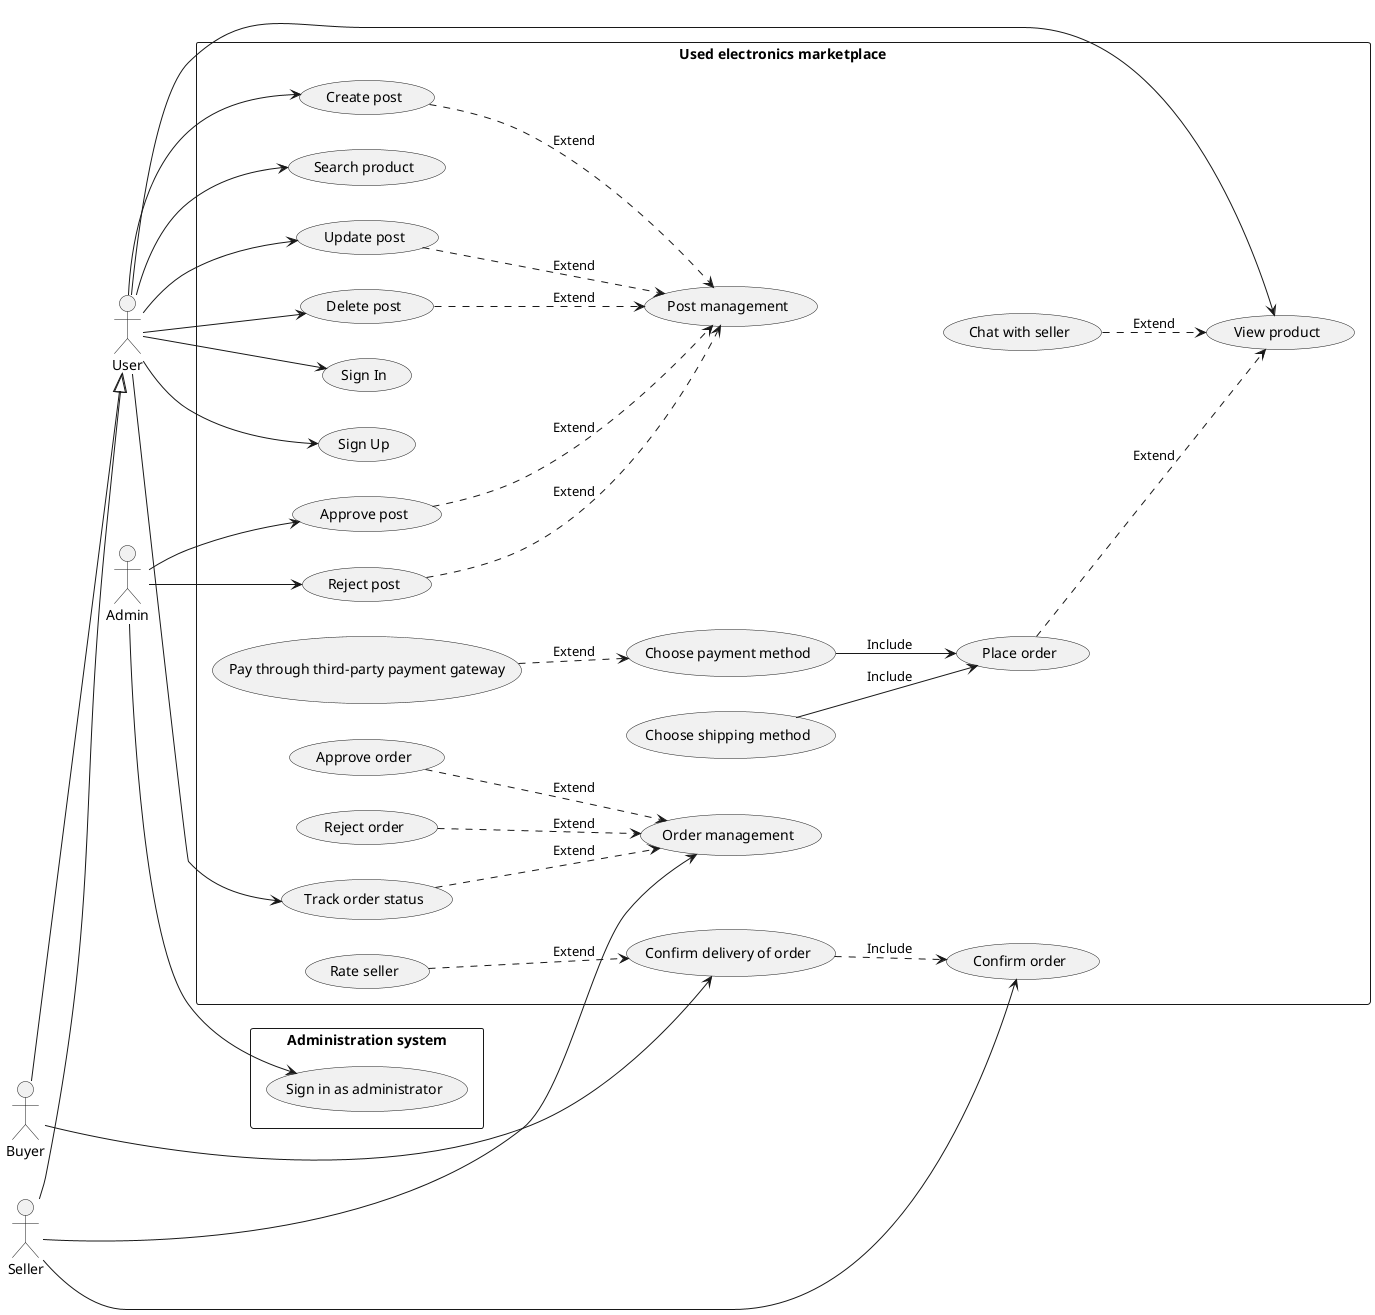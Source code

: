 @startuml
left to right direction
skinparam packageStyle rectangle
actor User
actor Admin
actor Buyer
actor Seller
rectangle "Used electronics marketplace" {
    User --> (Sign In)
    User --> (Sign Up)
    User --> (View product)
    User --> (Search product)
    (Create post) ..> (Post management): Extend
    (Update post) ..> (Post management): Extend
    (Delete post) ..> (Post management): Extend
    (Approve post) ..> (Post management): Extend
    (Reject post) ..> (Post management): Extend
    (Chat with seller) ..> (View product): Extend
    (Place order) ..> (View product): Extend
    (Choose payment method) --> (Place order): Include
    (Choose shipping method) --> (Place order): Include
    (Pay through third-party payment gateway) ..> (Choose payment method): Extend
    User --> (Create post)
    User --> (Update post)
    User --> (Delete post)
    Admin --> (Approve post)
    Admin --> (Reject post)
    (Approve order) ..> (Order management): Extend
    (Reject order) ..> (Order management): Extend
    (Track order status) ..> (Order management): Extend
    Seller --> (Order management)
    User --> (Track order status)
    Buyer --> (Confirm delivery of order)
    (Rate seller) ..> (Confirm delivery of order): Extend
    Seller --> (Confirm order)
    (Confirm delivery of order) ..> (Confirm order): Include
}
rectangle "Administration system"{
    Admin --> (Sign in as administrator)
}

Buyer --|> User
Seller --|> User

@enduml

